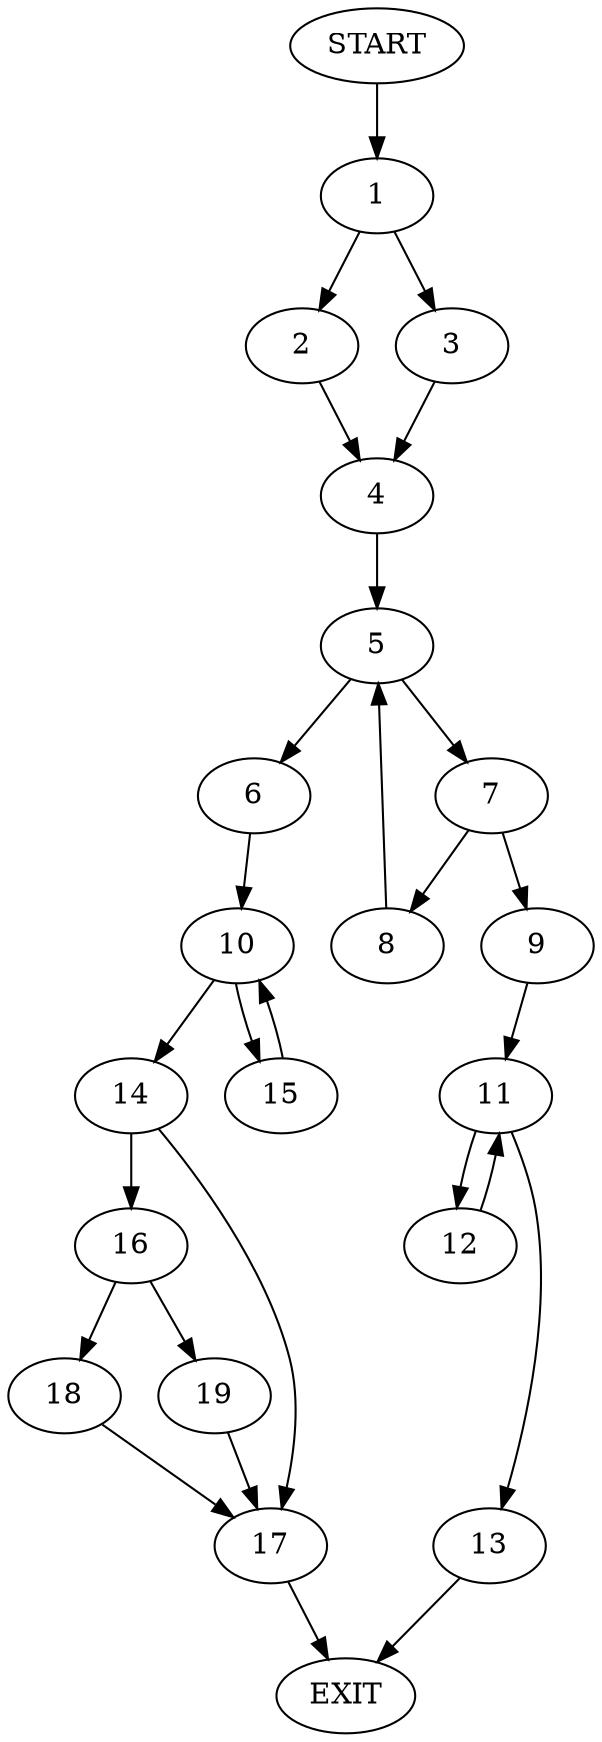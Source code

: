 digraph {
0 [label="START"]
20 [label="EXIT"]
0 -> 1
1 -> 2
1 -> 3
3 -> 4
2 -> 4
4 -> 5
5 -> 6
5 -> 7
7 -> 8
7 -> 9
6 -> 10
9 -> 11
8 -> 5
11 -> 12
11 -> 13
13 -> 20
12 -> 11
10 -> 14
10 -> 15
14 -> 16
14 -> 17
15 -> 10
17 -> 20
16 -> 18
16 -> 19
18 -> 17
19 -> 17
}
